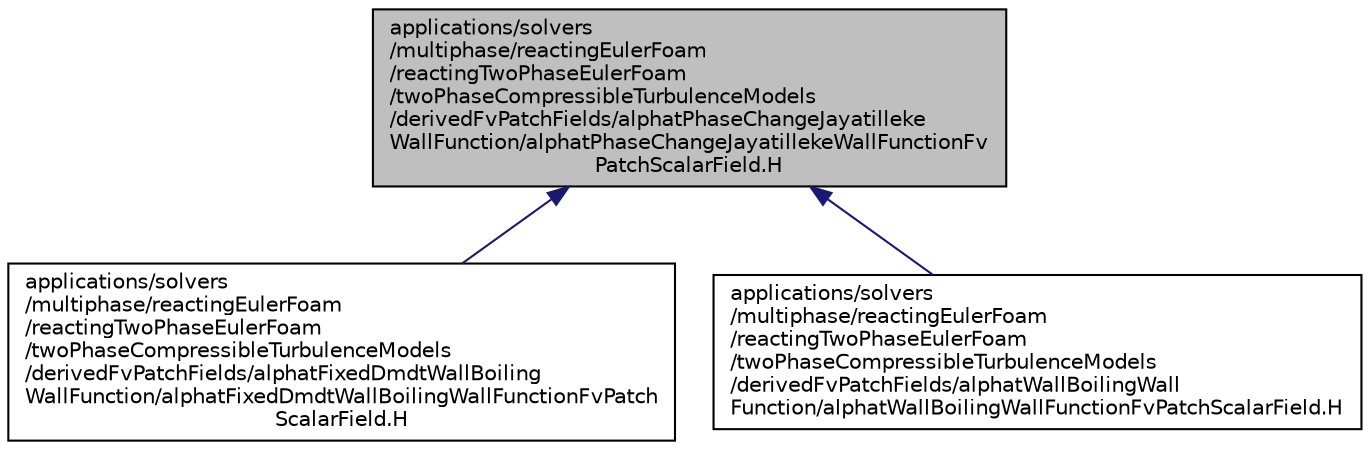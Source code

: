 digraph "applications/solvers/multiphase/reactingEulerFoam/reactingTwoPhaseEulerFoam/twoPhaseCompressibleTurbulenceModels/derivedFvPatchFields/alphatPhaseChangeJayatillekeWallFunction/alphatPhaseChangeJayatillekeWallFunctionFvPatchScalarField.H"
{
  bgcolor="transparent";
  edge [fontname="Helvetica",fontsize="10",labelfontname="Helvetica",labelfontsize="10"];
  node [fontname="Helvetica",fontsize="10",shape=record];
  Node1 [label="applications/solvers\l/multiphase/reactingEulerFoam\l/reactingTwoPhaseEulerFoam\l/twoPhaseCompressibleTurbulenceModels\l/derivedFvPatchFields/alphatPhaseChangeJayatilleke\lWallFunction/alphatPhaseChangeJayatillekeWallFunctionFv\lPatchScalarField.H",height=0.2,width=0.4,color="black", fillcolor="grey75", style="filled", fontcolor="black"];
  Node1 -> Node2 [dir="back",color="midnightblue",fontsize="10",style="solid",fontname="Helvetica"];
  Node2 [label="applications/solvers\l/multiphase/reactingEulerFoam\l/reactingTwoPhaseEulerFoam\l/twoPhaseCompressibleTurbulenceModels\l/derivedFvPatchFields/alphatFixedDmdtWallBoiling\lWallFunction/alphatFixedDmdtWallBoilingWallFunctionFvPatch\lScalarField.H",height=0.2,width=0.4,color="black",URL="$a03871.html"];
  Node1 -> Node3 [dir="back",color="midnightblue",fontsize="10",style="solid",fontname="Helvetica"];
  Node3 [label="applications/solvers\l/multiphase/reactingEulerFoam\l/reactingTwoPhaseEulerFoam\l/twoPhaseCompressibleTurbulenceModels\l/derivedFvPatchFields/alphatWallBoilingWall\lFunction/alphatWallBoilingWallFunctionFvPatchScalarField.H",height=0.2,width=0.4,color="black",URL="$a03875.html"];
}
